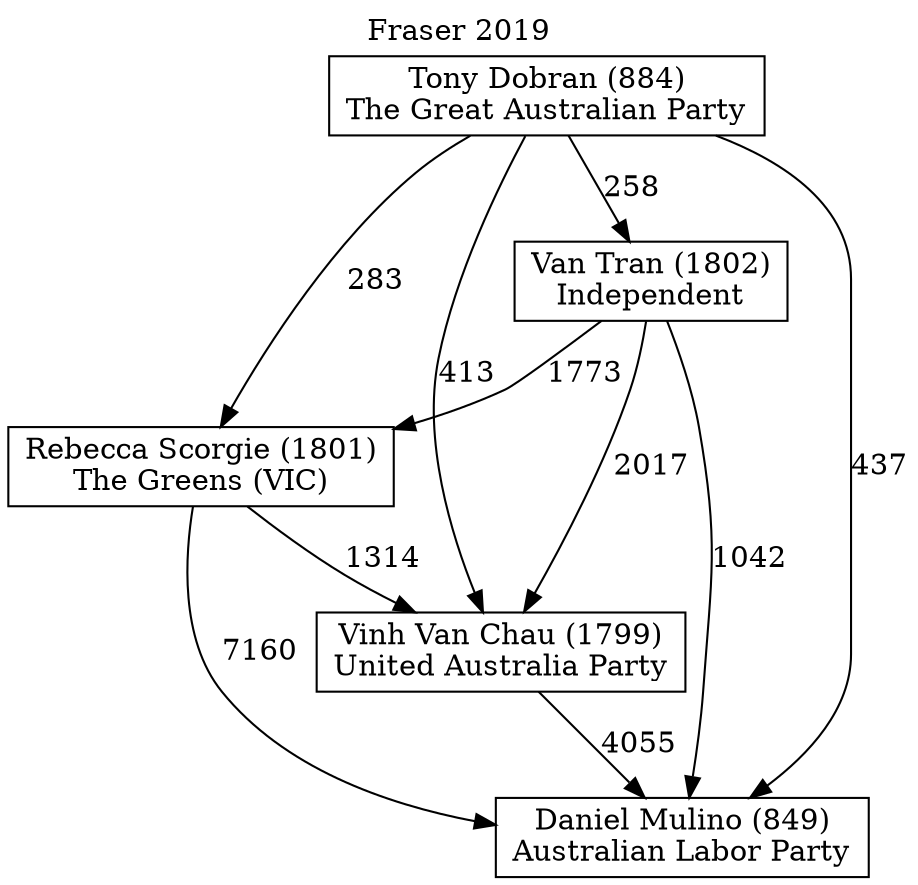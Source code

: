 // House preference flow
digraph "Daniel Mulino (849)_Fraser_2019" {
	graph [label="Fraser 2019" labelloc=t mclimit=10]
	node [shape=box]
	"Daniel Mulino (849)" [label="Daniel Mulino (849)
Australian Labor Party"]
	"Rebecca Scorgie (1801)" [label="Rebecca Scorgie (1801)
The Greens (VIC)"]
	"Tony Dobran (884)" [label="Tony Dobran (884)
The Great Australian Party"]
	"Van Tran (1802)" [label="Van Tran (1802)
Independent"]
	"Vinh Van Chau (1799)" [label="Vinh Van Chau (1799)
United Australia Party"]
	"Rebecca Scorgie (1801)" -> "Daniel Mulino (849)" [label=7160]
	"Rebecca Scorgie (1801)" -> "Vinh Van Chau (1799)" [label=1314]
	"Tony Dobran (884)" -> "Daniel Mulino (849)" [label=437]
	"Tony Dobran (884)" -> "Rebecca Scorgie (1801)" [label=283]
	"Tony Dobran (884)" -> "Van Tran (1802)" [label=258]
	"Tony Dobran (884)" -> "Vinh Van Chau (1799)" [label=413]
	"Van Tran (1802)" -> "Daniel Mulino (849)" [label=1042]
	"Van Tran (1802)" -> "Rebecca Scorgie (1801)" [label=1773]
	"Van Tran (1802)" -> "Vinh Van Chau (1799)" [label=2017]
	"Vinh Van Chau (1799)" -> "Daniel Mulino (849)" [label=4055]
}
